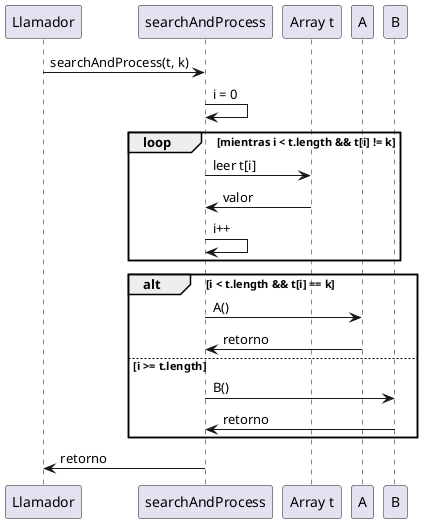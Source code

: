 @startuml
participant "Llamador" as C
participant "searchAndProcess" as S
participant "Array t" as T
participant "A" as PA
participant "B" as PB

C -> S: searchAndProcess(t, k)
S -> S: i = 0
loop mientras i < t.length && t[i] != k
    S -> T: leer t[i]
    T -> S: valor
    S -> S: i++
end
alt i < t.length && t[i] == k
    S -> PA: A()
    PA -> S: retorno
else i >= t.length
    S -> PB: B()
    PB -> S: retorno
end
S -> C: retorno
@enduml
